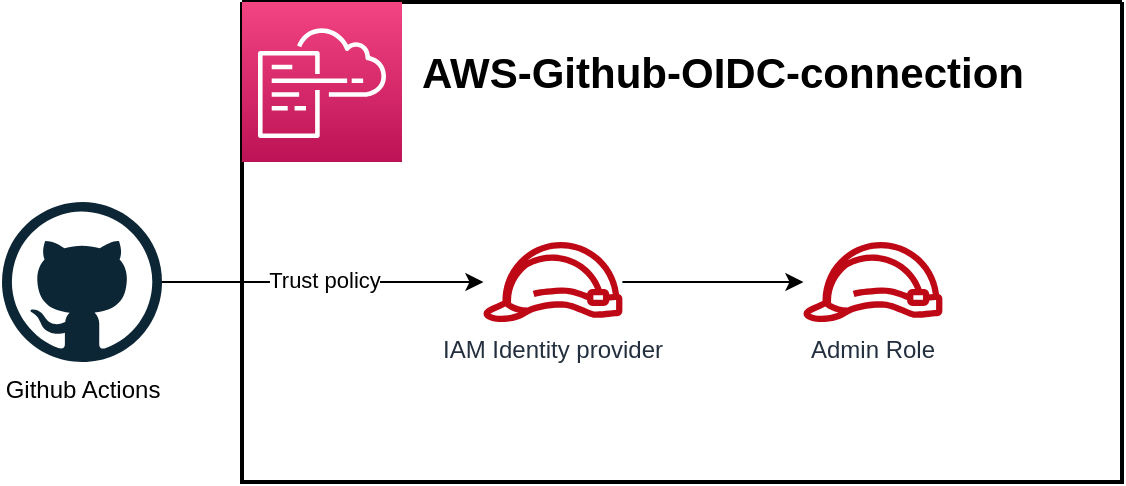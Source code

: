 <mxfile>
    <diagram id="LebaA7XyPv7hiL9rpDjV" name="Page-1">
        <mxGraphModel dx="1554" dy="791" grid="1" gridSize="10" guides="1" tooltips="1" connect="1" arrows="1" fold="1" page="1" pageScale="1" pageWidth="827" pageHeight="1169" math="0" shadow="0">
            <root>
                <mxCell id="0"/>
                <mxCell id="1" parent="0"/>
                <mxCell id="EJCW57WBnG-bgi1SWPoG-4" value="" style="swimlane;startSize=0;strokeWidth=2;" parent="1" vertex="1">
                    <mxGeometry x="-640" y="480" width="440" height="240" as="geometry"/>
                </mxCell>
                <mxCell id="EJCW57WBnG-bgi1SWPoG-5" value="&lt;h2 class=&quot;awsui_header-text_1r9lg_5gt1n_553&quot; style=&quot;font-size: 21px;&quot;&gt;AWS-Github-OIDC-connection&lt;/h2&gt;" style="text;html=1;align=center;verticalAlign=middle;resizable=0;points=[];autosize=1;strokeColor=none;fillColor=none;fontSize=21;" parent="EJCW57WBnG-bgi1SWPoG-4" vertex="1">
                    <mxGeometry x="80" width="320" height="70" as="geometry"/>
                </mxCell>
                <mxCell id="EJCW57WBnG-bgi1SWPoG-6" value="" style="sketch=0;points=[[0,0,0],[0.25,0,0],[0.5,0,0],[0.75,0,0],[1,0,0],[0,1,0],[0.25,1,0],[0.5,1,0],[0.75,1,0],[1,1,0],[0,0.25,0],[0,0.5,0],[0,0.75,0],[1,0.25,0],[1,0.5,0],[1,0.75,0]];points=[[0,0,0],[0.25,0,0],[0.5,0,0],[0.75,0,0],[1,0,0],[0,1,0],[0.25,1,0],[0.5,1,0],[0.75,1,0],[1,1,0],[0,0.25,0],[0,0.5,0],[0,0.75,0],[1,0.25,0],[1,0.5,0],[1,0.75,0]];outlineConnect=0;fontColor=#232F3E;gradientColor=#F34482;gradientDirection=north;fillColor=#BC1356;strokeColor=#ffffff;dashed=0;verticalLabelPosition=bottom;verticalAlign=top;align=center;html=1;fontSize=12;fontStyle=0;aspect=fixed;shape=mxgraph.aws4.resourceIcon;resIcon=mxgraph.aws4.cloudformation;" parent="EJCW57WBnG-bgi1SWPoG-4" vertex="1">
                    <mxGeometry width="80" height="80" as="geometry"/>
                </mxCell>
                <mxCell id="107" style="edgeStyle=none;html=1;" edge="1" parent="EJCW57WBnG-bgi1SWPoG-4" source="102" target="104">
                    <mxGeometry relative="1" as="geometry"/>
                </mxCell>
                <mxCell id="102" value="IAM Identity provider" style="sketch=0;outlineConnect=0;fontColor=#232F3E;gradientColor=none;fillColor=#BF0816;strokeColor=none;dashed=0;verticalLabelPosition=bottom;verticalAlign=top;align=center;html=1;fontSize=12;fontStyle=0;aspect=fixed;pointerEvents=1;shape=mxgraph.aws4.role;" vertex="1" parent="EJCW57WBnG-bgi1SWPoG-4">
                    <mxGeometry x="120" y="120" width="70.91" height="40" as="geometry"/>
                </mxCell>
                <mxCell id="104" value="Admin Role" style="sketch=0;outlineConnect=0;fontColor=#232F3E;gradientColor=none;fillColor=#BF0816;strokeColor=none;dashed=0;verticalLabelPosition=bottom;verticalAlign=top;align=center;html=1;fontSize=12;fontStyle=0;aspect=fixed;pointerEvents=1;shape=mxgraph.aws4.role;" vertex="1" parent="EJCW57WBnG-bgi1SWPoG-4">
                    <mxGeometry x="280" y="120" width="70.91" height="40" as="geometry"/>
                </mxCell>
                <mxCell id="105" style="edgeStyle=none;html=1;" edge="1" parent="1" source="103" target="102">
                    <mxGeometry relative="1" as="geometry"/>
                </mxCell>
                <mxCell id="106" value="Trust policy" style="edgeLabel;html=1;align=center;verticalAlign=middle;resizable=0;points=[];" vertex="1" connectable="0" parent="105">
                    <mxGeometry x="-0.074" y="-2" relative="1" as="geometry">
                        <mxPoint x="6" y="-3" as="offset"/>
                    </mxGeometry>
                </mxCell>
                <mxCell id="103" value="Github Actions" style="dashed=0;outlineConnect=0;html=1;align=center;labelPosition=center;verticalLabelPosition=bottom;verticalAlign=top;shape=mxgraph.weblogos.github" vertex="1" parent="1">
                    <mxGeometry x="-760" y="580" width="80" height="80" as="geometry"/>
                </mxCell>
            </root>
        </mxGraphModel>
    </diagram>
</mxfile>